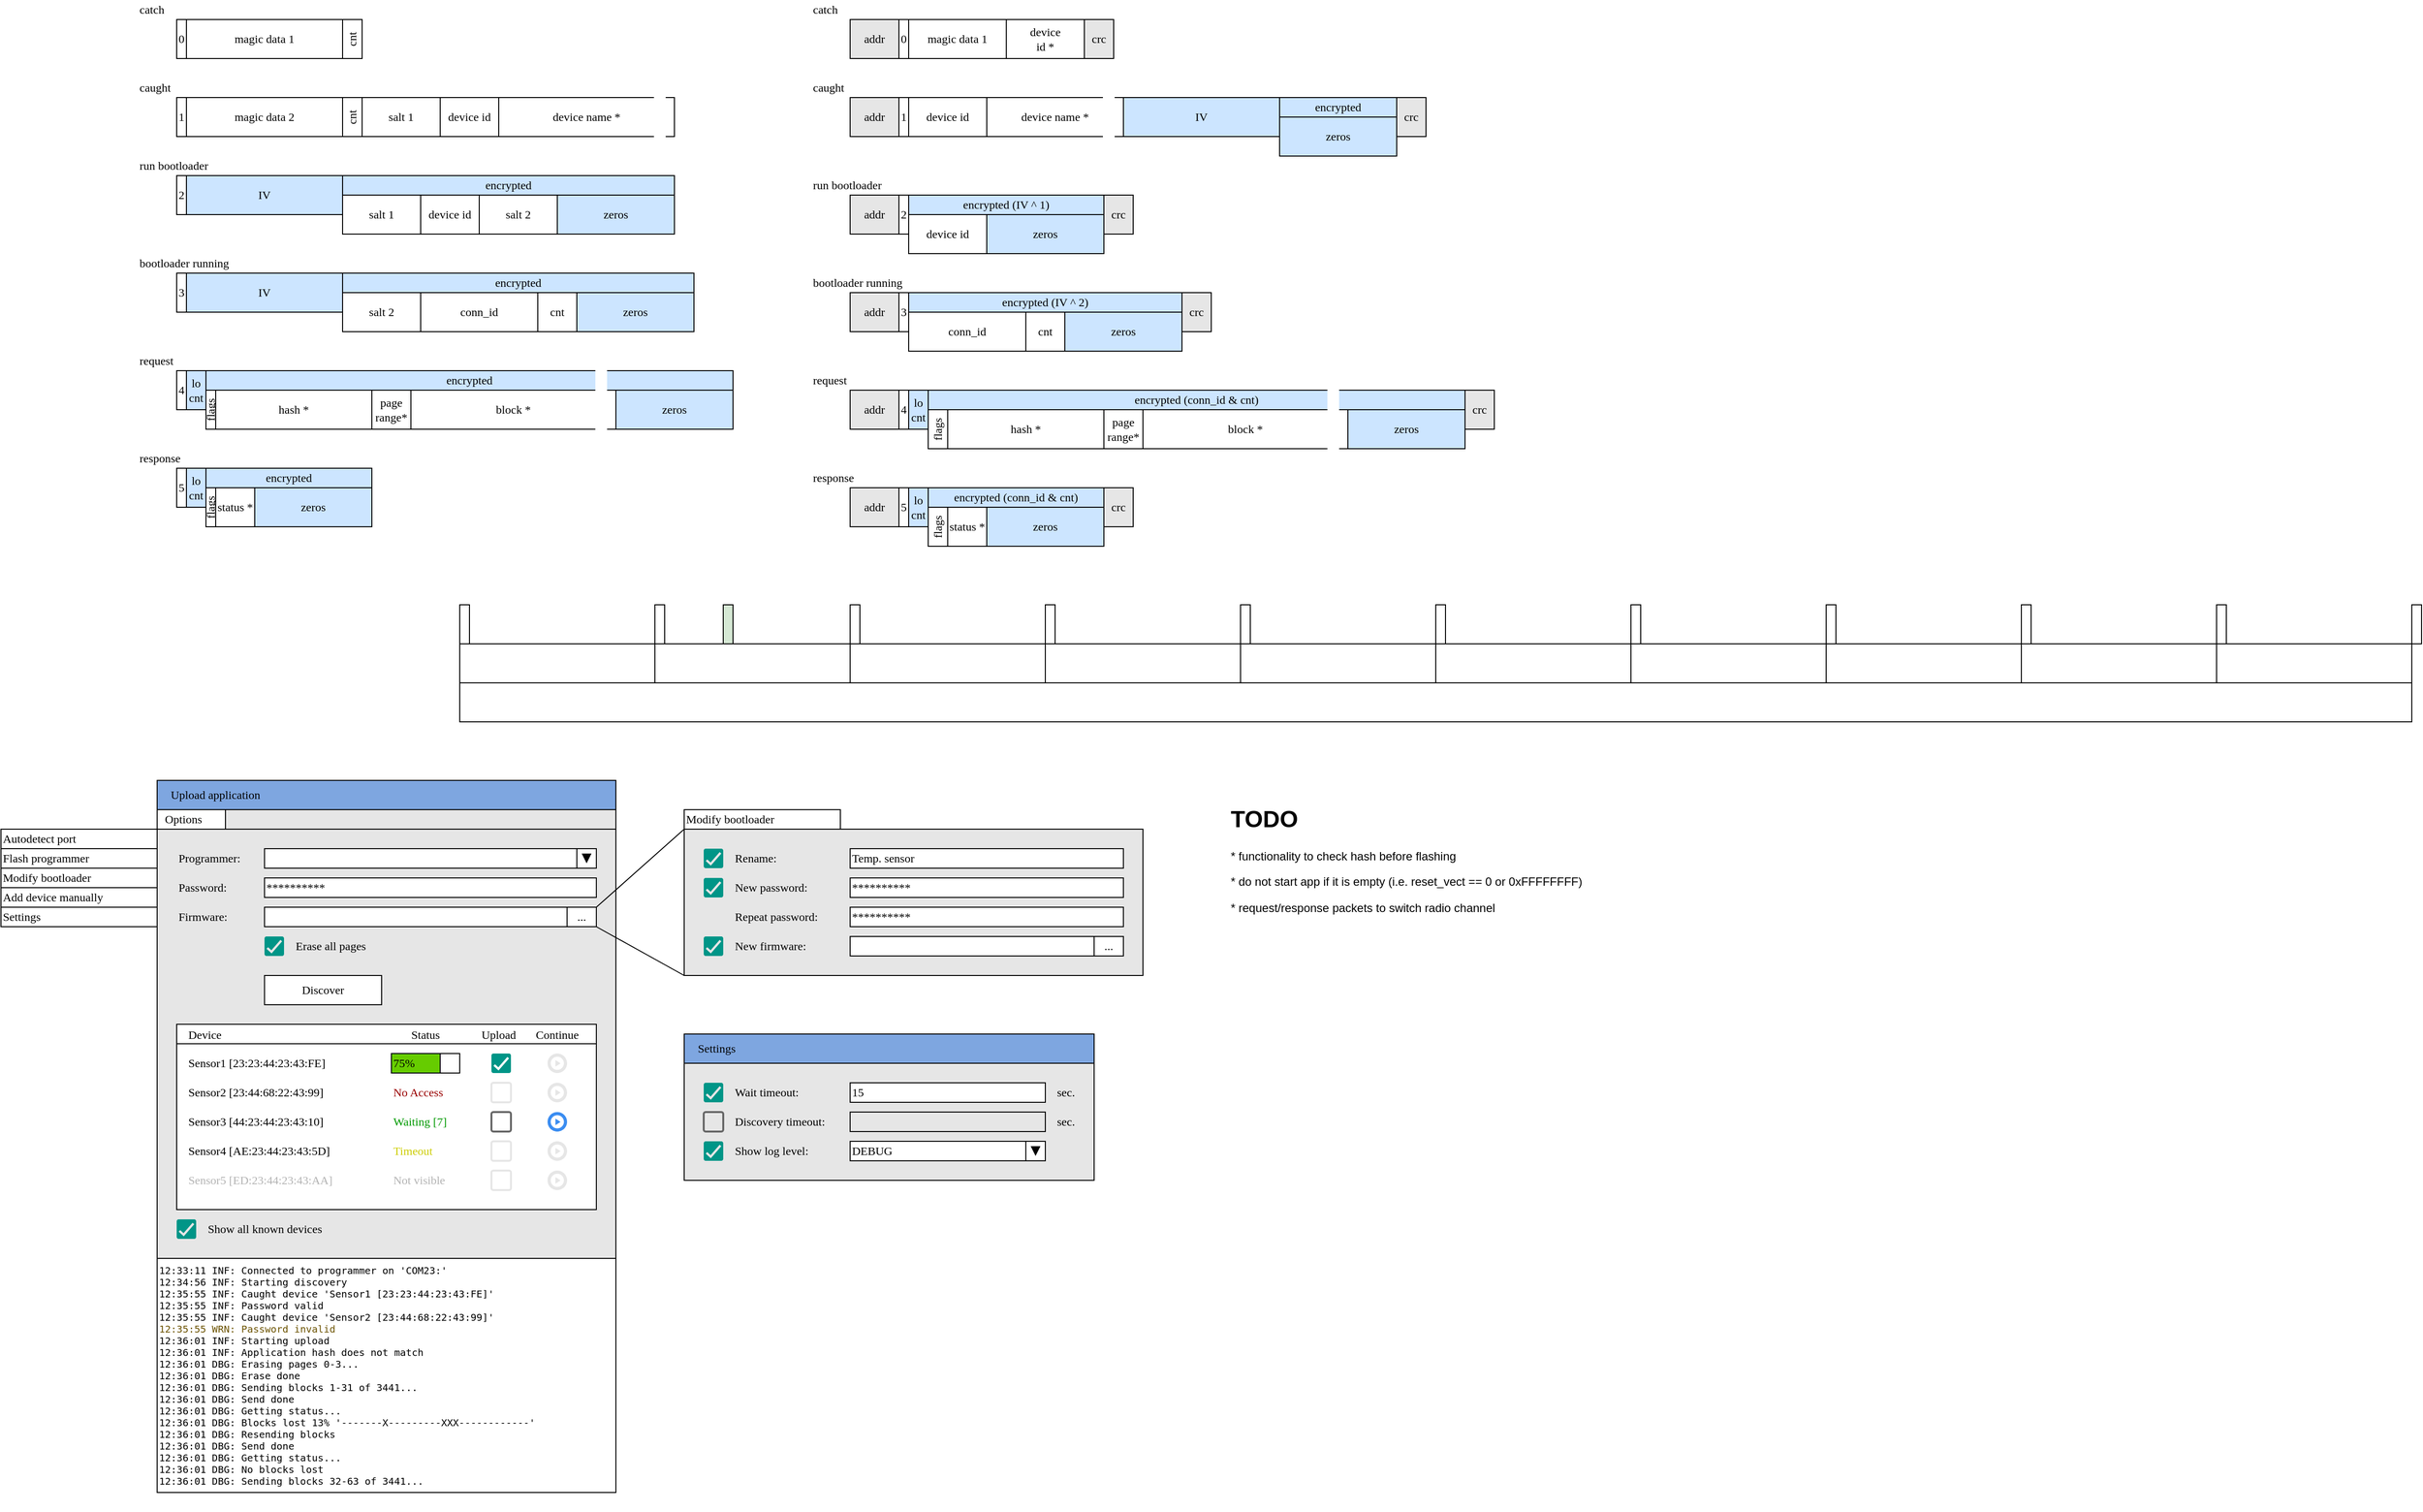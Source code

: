 <mxfile compressed="false" version="13.1.1" type="github">
  <diagram id="t1ZCpZpJYKazgtFZVCPd" name="Page-1">
    <mxGraphModel dx="1422" dy="863" grid="1" gridSize="10" guides="1" tooltips="1" connect="1" arrows="1" fold="1" page="1" pageScale="1" pageWidth="850" pageHeight="1100" math="0" shadow="0">
      <root>
        <mxCell id="0" />
        <mxCell id="1" parent="0" />
        <mxCell id="4k450kukm1qvfWlfrWDw-155" value="" style="rounded=0;whiteSpace=wrap;html=1;strokeColor=#000000;fillColor=#E6E6E6;fontFamily=sans-serif;fontColor=#B3B3B3;align=left;" parent="1" vertex="1">
          <mxGeometry x="180" y="990" width="470" height="440" as="geometry" />
        </mxCell>
        <mxCell id="44p-R-ChuCsgnd37TJSl-35" value="" style="rounded=0;whiteSpace=wrap;html=1;fillColor=#FFFFFF;fontFamily=sans-serif;align=left;" vertex="1" parent="1">
          <mxGeometry x="610" y="1010" width="20" height="20" as="geometry" />
        </mxCell>
        <mxCell id="4k450kukm1qvfWlfrWDw-159" value="" style="rounded=0;whiteSpace=wrap;html=1;strokeColor=#000000;fillColor=#E6E6E6;fontFamily=sans-serif;fontColor=#B3B3B3;align=left;" parent="1" vertex="1">
          <mxGeometry x="720" y="990" width="470" height="150" as="geometry" />
        </mxCell>
        <mxCell id="4k450kukm1qvfWlfrWDw-99" value="" style="rounded=0;whiteSpace=wrap;html=1;fillColor=#FFFFFF;fontFamily=sans-serif;align=center;" parent="1" vertex="1">
          <mxGeometry x="200" y="1190" width="430" height="20" as="geometry" />
        </mxCell>
        <mxCell id="gyzyCgxKThCSpNhqRVU4-1" value="0" style="rounded=0;whiteSpace=wrap;html=1;fontFamily=sans-serif;" parent="1" vertex="1">
          <mxGeometry x="200" y="160" width="10" height="40" as="geometry" />
        </mxCell>
        <mxCell id="gyzyCgxKThCSpNhqRVU4-2" value="magic data 1" style="rounded=0;whiteSpace=wrap;html=1;fontFamily=sans-serif;" parent="1" vertex="1">
          <mxGeometry x="210" y="160" width="160" height="40" as="geometry" />
        </mxCell>
        <mxCell id="gyzyCgxKThCSpNhqRVU4-3" value="1" style="rounded=0;whiteSpace=wrap;html=1;fontFamily=sans-serif;" parent="1" vertex="1">
          <mxGeometry x="200" y="240" width="10" height="40" as="geometry" />
        </mxCell>
        <mxCell id="gyzyCgxKThCSpNhqRVU4-4" value="device id" style="rounded=0;whiteSpace=wrap;html=1;fontFamily=sans-serif;" parent="1" vertex="1">
          <mxGeometry x="470" y="240" width="60" height="40" as="geometry" />
        </mxCell>
        <mxCell id="gyzyCgxKThCSpNhqRVU4-5" value="cnt" style="rounded=0;whiteSpace=wrap;html=1;horizontal=0;fontFamily=sans-serif;" parent="1" vertex="1">
          <mxGeometry x="370" y="240" width="20" height="40" as="geometry" />
        </mxCell>
        <mxCell id="gyzyCgxKThCSpNhqRVU4-6" value="magic data 2" style="rounded=0;whiteSpace=wrap;html=1;fontFamily=sans-serif;" parent="1" vertex="1">
          <mxGeometry x="210" y="240" width="160" height="40" as="geometry" />
        </mxCell>
        <mxCell id="gyzyCgxKThCSpNhqRVU4-7" value="2" style="rounded=0;whiteSpace=wrap;html=1;fontFamily=sans-serif;" parent="1" vertex="1">
          <mxGeometry x="200" y="320" width="10" height="40" as="geometry" />
        </mxCell>
        <mxCell id="gyzyCgxKThCSpNhqRVU4-8" value="salt 2" style="rounded=0;whiteSpace=wrap;html=1;fontFamily=sans-serif;" parent="1" vertex="1">
          <mxGeometry x="510" y="340" width="80" height="40" as="geometry" />
        </mxCell>
        <mxCell id="gyzyCgxKThCSpNhqRVU4-11" value="catch" style="text;html=1;strokeColor=none;fillColor=none;align=left;verticalAlign=middle;whiteSpace=wrap;rounded=0;fontFamily=sans-serif;" parent="1" vertex="1">
          <mxGeometry x="160" y="140" width="180" height="20" as="geometry" />
        </mxCell>
        <mxCell id="gyzyCgxKThCSpNhqRVU4-13" value="caught" style="text;html=1;strokeColor=none;fillColor=none;align=left;verticalAlign=middle;whiteSpace=wrap;rounded=0;fontFamily=sans-serif;" parent="1" vertex="1">
          <mxGeometry x="160" y="220" width="180" height="20" as="geometry" />
        </mxCell>
        <mxCell id="gyzyCgxKThCSpNhqRVU4-15" value="run bootloader" style="text;html=1;strokeColor=none;fillColor=none;align=left;verticalAlign=middle;whiteSpace=wrap;rounded=0;fontFamily=sans-serif;" parent="1" vertex="1">
          <mxGeometry x="160" y="300" width="180" height="20" as="geometry" />
        </mxCell>
        <mxCell id="gyzyCgxKThCSpNhqRVU4-25" value="IV" style="rounded=0;whiteSpace=wrap;html=1;fontFamily=sans-serif;fillColor=#CCE5FF;" parent="1" vertex="1">
          <mxGeometry x="210" y="320" width="160" height="40" as="geometry" />
        </mxCell>
        <mxCell id="gyzyCgxKThCSpNhqRVU4-26" value="salt 1" style="rounded=0;whiteSpace=wrap;html=1;fontFamily=sans-serif;" parent="1" vertex="1">
          <mxGeometry x="390" y="240" width="80" height="40" as="geometry" />
        </mxCell>
        <mxCell id="gyzyCgxKThCSpNhqRVU4-27" value="encrypted" style="rounded=0;whiteSpace=wrap;html=1;fillColor=#CCE5FF;fontFamily=sans-serif;" parent="1" vertex="1">
          <mxGeometry x="370" y="320" width="340" height="20" as="geometry" />
        </mxCell>
        <mxCell id="gyzyCgxKThCSpNhqRVU4-28" value="3" style="rounded=0;whiteSpace=wrap;html=1;fontFamily=sans-serif;" parent="1" vertex="1">
          <mxGeometry x="200" y="420" width="10" height="40" as="geometry" />
        </mxCell>
        <mxCell id="gyzyCgxKThCSpNhqRVU4-29" value="salt 2" style="rounded=0;whiteSpace=wrap;html=1;fontFamily=sans-serif;" parent="1" vertex="1">
          <mxGeometry x="370" y="440" width="80" height="40" as="geometry" />
        </mxCell>
        <mxCell id="gyzyCgxKThCSpNhqRVU4-30" value="conn_id" style="rounded=0;whiteSpace=wrap;html=1;fontFamily=sans-serif;" parent="1" vertex="1">
          <mxGeometry x="450" y="440" width="120" height="40" as="geometry" />
        </mxCell>
        <mxCell id="gyzyCgxKThCSpNhqRVU4-31" value="bootloader running" style="text;html=1;strokeColor=none;fillColor=none;align=left;verticalAlign=middle;whiteSpace=wrap;rounded=0;fontFamily=sans-serif;" parent="1" vertex="1">
          <mxGeometry x="160" y="400" width="180" height="20" as="geometry" />
        </mxCell>
        <mxCell id="gyzyCgxKThCSpNhqRVU4-32" value="IV" style="rounded=0;whiteSpace=wrap;html=1;fontFamily=sans-serif;fillColor=#CCE5FF;" parent="1" vertex="1">
          <mxGeometry x="210" y="420" width="160" height="40" as="geometry" />
        </mxCell>
        <mxCell id="gyzyCgxKThCSpNhqRVU4-33" value="encrypted" style="rounded=0;whiteSpace=wrap;html=1;fillColor=#CCE5FF;fontFamily=sans-serif;" parent="1" vertex="1">
          <mxGeometry x="370" y="420" width="360" height="20" as="geometry" />
        </mxCell>
        <mxCell id="gyzyCgxKThCSpNhqRVU4-34" value="cnt" style="rounded=0;whiteSpace=wrap;html=1;fontFamily=sans-serif;" parent="1" vertex="1">
          <mxGeometry x="570" y="440" width="40" height="40" as="geometry" />
        </mxCell>
        <mxCell id="gyzyCgxKThCSpNhqRVU4-35" value="4" style="rounded=0;whiteSpace=wrap;html=1;fontFamily=sans-serif;" parent="1" vertex="1">
          <mxGeometry x="200" y="520" width="10" height="40" as="geometry" />
        </mxCell>
        <mxCell id="gyzyCgxKThCSpNhqRVU4-36" value="flags" style="rounded=0;whiteSpace=wrap;html=1;horizontal=0;fontFamily=sans-serif;" parent="1" vertex="1">
          <mxGeometry x="230" y="540" width="10" height="40" as="geometry" />
        </mxCell>
        <mxCell id="gyzyCgxKThCSpNhqRVU4-37" value="hash *" style="rounded=0;whiteSpace=wrap;html=1;fontFamily=sans-serif;" parent="1" vertex="1">
          <mxGeometry x="240" y="540" width="160" height="40" as="geometry" />
        </mxCell>
        <mxCell id="gyzyCgxKThCSpNhqRVU4-38" value="request" style="text;html=1;strokeColor=none;fillColor=none;align=left;verticalAlign=middle;whiteSpace=wrap;rounded=0;fontFamily=sans-serif;" parent="1" vertex="1">
          <mxGeometry x="160" y="500" width="180" height="20" as="geometry" />
        </mxCell>
        <mxCell id="gyzyCgxKThCSpNhqRVU4-39" value="lo&lt;br&gt;cnt" style="rounded=0;whiteSpace=wrap;html=1;fontFamily=sans-serif;fillColor=#CCE5FF;" parent="1" vertex="1">
          <mxGeometry x="210" y="520" width="20" height="40" as="geometry" />
        </mxCell>
        <mxCell id="gyzyCgxKThCSpNhqRVU4-40" value="encrypted" style="rounded=0;whiteSpace=wrap;html=1;fillColor=#CCE5FF;fontFamily=sans-serif;" parent="1" vertex="1">
          <mxGeometry x="230" y="520" width="540" height="20" as="geometry" />
        </mxCell>
        <mxCell id="gyzyCgxKThCSpNhqRVU4-41" value="block *" style="rounded=0;whiteSpace=wrap;html=1;fontFamily=sans-serif;" parent="1" vertex="1">
          <mxGeometry x="440" y="540" width="210" height="40" as="geometry" />
        </mxCell>
        <mxCell id="gyzyCgxKThCSpNhqRVU4-43" value="page&lt;br&gt;range*" style="rounded=0;whiteSpace=wrap;html=1;fontFamily=sans-serif;" parent="1" vertex="1">
          <mxGeometry x="400" y="540" width="40" height="40" as="geometry" />
        </mxCell>
        <mxCell id="gyzyCgxKThCSpNhqRVU4-44" value="" style="rounded=0;whiteSpace=wrap;html=1;fillColor=#FFFFFF;align=left;strokeColor=#FFFFFF;strokeWidth=2;fontFamily=sans-serif;" parent="1" vertex="1">
          <mxGeometry x="630" y="520" width="10" height="60" as="geometry" />
        </mxCell>
        <mxCell id="gyzyCgxKThCSpNhqRVU4-45" value="5" style="rounded=0;whiteSpace=wrap;html=1;fontFamily=sans-serif;" parent="1" vertex="1">
          <mxGeometry x="200" y="620" width="10" height="40" as="geometry" />
        </mxCell>
        <mxCell id="gyzyCgxKThCSpNhqRVU4-46" value="flags" style="rounded=0;whiteSpace=wrap;html=1;horizontal=0;fontFamily=sans-serif;" parent="1" vertex="1">
          <mxGeometry x="230" y="640" width="10" height="40" as="geometry" />
        </mxCell>
        <mxCell id="gyzyCgxKThCSpNhqRVU4-47" value="status *" style="rounded=0;whiteSpace=wrap;html=1;fontFamily=sans-serif;" parent="1" vertex="1">
          <mxGeometry x="240" y="640" width="40" height="40" as="geometry" />
        </mxCell>
        <mxCell id="gyzyCgxKThCSpNhqRVU4-48" value="response" style="text;html=1;strokeColor=none;fillColor=none;align=left;verticalAlign=middle;whiteSpace=wrap;rounded=0;fontFamily=sans-serif;" parent="1" vertex="1">
          <mxGeometry x="160" y="600" width="180" height="20" as="geometry" />
        </mxCell>
        <mxCell id="gyzyCgxKThCSpNhqRVU4-49" value="lo&lt;br&gt;cnt" style="rounded=0;whiteSpace=wrap;html=1;fontFamily=sans-serif;fillColor=#CCE5FF;" parent="1" vertex="1">
          <mxGeometry x="210" y="620" width="20" height="40" as="geometry" />
        </mxCell>
        <mxCell id="gyzyCgxKThCSpNhqRVU4-50" value="encrypted" style="rounded=0;whiteSpace=wrap;html=1;fillColor=#CCE5FF;fontFamily=sans-serif;" parent="1" vertex="1">
          <mxGeometry x="230" y="620" width="170" height="20" as="geometry" />
        </mxCell>
        <mxCell id="gyzyCgxKThCSpNhqRVU4-54" value="zeros" style="rounded=0;whiteSpace=wrap;html=1;fontFamily=sans-serif;fillColor=#CCE5FF;" parent="1" vertex="1">
          <mxGeometry x="590" y="340" width="120" height="40" as="geometry" />
        </mxCell>
        <mxCell id="gyzyCgxKThCSpNhqRVU4-55" value="zeros" style="rounded=0;whiteSpace=wrap;html=1;fontFamily=sans-serif;fillColor=#CCE5FF;" parent="1" vertex="1">
          <mxGeometry x="610" y="440" width="120" height="40" as="geometry" />
        </mxCell>
        <mxCell id="gyzyCgxKThCSpNhqRVU4-56" value="zeros" style="rounded=0;whiteSpace=wrap;html=1;fontFamily=sans-serif;fillColor=#CCE5FF;" parent="1" vertex="1">
          <mxGeometry x="650" y="540" width="120" height="40" as="geometry" />
        </mxCell>
        <mxCell id="gyzyCgxKThCSpNhqRVU4-57" value="zeros" style="rounded=0;whiteSpace=wrap;html=1;fontFamily=sans-serif;fillColor=#CCE5FF;" parent="1" vertex="1">
          <mxGeometry x="280" y="640" width="120" height="40" as="geometry" />
        </mxCell>
        <mxCell id="gyzyCgxKThCSpNhqRVU4-58" value="cnt" style="rounded=0;whiteSpace=wrap;html=1;horizontal=0;fontFamily=sans-serif;" parent="1" vertex="1">
          <mxGeometry x="370" y="160" width="20" height="40" as="geometry" />
        </mxCell>
        <mxCell id="gyzyCgxKThCSpNhqRVU4-61" value="device name *" style="rounded=0;whiteSpace=wrap;html=1;fontFamily=sans-serif;" parent="1" vertex="1">
          <mxGeometry x="530" y="240" width="180" height="40" as="geometry" />
        </mxCell>
        <mxCell id="gyzyCgxKThCSpNhqRVU4-62" value="" style="rounded=0;whiteSpace=wrap;html=1;fillColor=#FFFFFF;align=left;strokeColor=#FFFFFF;strokeWidth=2;fontFamily=sans-serif;" parent="1" vertex="1">
          <mxGeometry x="690" y="230" width="10" height="60" as="geometry" />
        </mxCell>
        <mxCell id="gyzyCgxKThCSpNhqRVU4-63" value="device id" style="rounded=0;whiteSpace=wrap;html=1;fontFamily=sans-serif;" parent="1" vertex="1">
          <mxGeometry x="450" y="340" width="60" height="40" as="geometry" />
        </mxCell>
        <mxCell id="gyzyCgxKThCSpNhqRVU4-64" value="salt 1" style="rounded=0;whiteSpace=wrap;html=1;fontFamily=sans-serif;" parent="1" vertex="1">
          <mxGeometry x="370" y="340" width="80" height="40" as="geometry" />
        </mxCell>
        <mxCell id="waBOEk4IKbCV2aVjHFDW-4" value="0" style="rounded=0;whiteSpace=wrap;html=1;fontFamily=sans-serif;" parent="1" vertex="1">
          <mxGeometry x="940" y="160" width="10" height="40" as="geometry" />
        </mxCell>
        <mxCell id="waBOEk4IKbCV2aVjHFDW-5" value="magic data 1" style="rounded=0;whiteSpace=wrap;html=1;fontFamily=sans-serif;" parent="1" vertex="1">
          <mxGeometry x="950" y="160" width="100" height="40" as="geometry" />
        </mxCell>
        <mxCell id="waBOEk4IKbCV2aVjHFDW-6" value="1" style="rounded=0;whiteSpace=wrap;html=1;fontFamily=sans-serif;" parent="1" vertex="1">
          <mxGeometry x="940" y="240" width="10" height="40" as="geometry" />
        </mxCell>
        <mxCell id="waBOEk4IKbCV2aVjHFDW-7" value="device id" style="rounded=0;whiteSpace=wrap;html=1;fontFamily=sans-serif;" parent="1" vertex="1">
          <mxGeometry x="950" y="240" width="80" height="40" as="geometry" />
        </mxCell>
        <mxCell id="waBOEk4IKbCV2aVjHFDW-10" value="2" style="rounded=0;whiteSpace=wrap;html=1;fontFamily=sans-serif;" parent="1" vertex="1">
          <mxGeometry x="940" y="340" width="10" height="40" as="geometry" />
        </mxCell>
        <mxCell id="waBOEk4IKbCV2aVjHFDW-12" value="catch" style="text;html=1;strokeColor=none;fillColor=none;align=left;verticalAlign=middle;whiteSpace=wrap;rounded=0;fontFamily=sans-serif;" parent="1" vertex="1">
          <mxGeometry x="850" y="140" width="180" height="20" as="geometry" />
        </mxCell>
        <mxCell id="waBOEk4IKbCV2aVjHFDW-13" value="caught" style="text;html=1;strokeColor=none;fillColor=none;align=left;verticalAlign=middle;whiteSpace=wrap;rounded=0;fontFamily=sans-serif;" parent="1" vertex="1">
          <mxGeometry x="850" y="220" width="180" height="20" as="geometry" />
        </mxCell>
        <mxCell id="waBOEk4IKbCV2aVjHFDW-14" value="run bootloader" style="text;html=1;strokeColor=none;fillColor=none;align=left;verticalAlign=middle;whiteSpace=wrap;rounded=0;fontFamily=sans-serif;" parent="1" vertex="1">
          <mxGeometry x="850" y="320" width="180" height="20" as="geometry" />
        </mxCell>
        <mxCell id="waBOEk4IKbCV2aVjHFDW-17" value="encrypted (IV ^ 1)" style="rounded=0;whiteSpace=wrap;html=1;fillColor=#CCE5FF;fontFamily=sans-serif;" parent="1" vertex="1">
          <mxGeometry x="950" y="340" width="200" height="20" as="geometry" />
        </mxCell>
        <mxCell id="waBOEk4IKbCV2aVjHFDW-18" value="3" style="rounded=0;whiteSpace=wrap;html=1;fontFamily=sans-serif;" parent="1" vertex="1">
          <mxGeometry x="940" y="440" width="10" height="40" as="geometry" />
        </mxCell>
        <mxCell id="waBOEk4IKbCV2aVjHFDW-20" value="conn_id" style="rounded=0;whiteSpace=wrap;html=1;fontFamily=sans-serif;" parent="1" vertex="1">
          <mxGeometry x="950" y="460" width="120" height="40" as="geometry" />
        </mxCell>
        <mxCell id="waBOEk4IKbCV2aVjHFDW-21" value="bootloader running" style="text;html=1;strokeColor=none;fillColor=none;align=left;verticalAlign=middle;whiteSpace=wrap;rounded=0;fontFamily=sans-serif;" parent="1" vertex="1">
          <mxGeometry x="850" y="420" width="180" height="20" as="geometry" />
        </mxCell>
        <mxCell id="waBOEk4IKbCV2aVjHFDW-23" value="encrypted (IV ^ 2)" style="rounded=0;whiteSpace=wrap;html=1;fillColor=#CCE5FF;fontFamily=sans-serif;" parent="1" vertex="1">
          <mxGeometry x="950" y="440" width="280" height="20" as="geometry" />
        </mxCell>
        <mxCell id="waBOEk4IKbCV2aVjHFDW-24" value="cnt" style="rounded=0;whiteSpace=wrap;html=1;fontFamily=sans-serif;" parent="1" vertex="1">
          <mxGeometry x="1070" y="460" width="40" height="40" as="geometry" />
        </mxCell>
        <mxCell id="waBOEk4IKbCV2aVjHFDW-25" value="4" style="rounded=0;whiteSpace=wrap;html=1;fontFamily=sans-serif;" parent="1" vertex="1">
          <mxGeometry x="940" y="540" width="10" height="40" as="geometry" />
        </mxCell>
        <mxCell id="waBOEk4IKbCV2aVjHFDW-26" value="flags" style="rounded=0;whiteSpace=wrap;html=1;horizontal=0;fontFamily=sans-serif;" parent="1" vertex="1">
          <mxGeometry x="970" y="560" width="20" height="40" as="geometry" />
        </mxCell>
        <mxCell id="waBOEk4IKbCV2aVjHFDW-27" value="hash *" style="rounded=0;whiteSpace=wrap;html=1;fontFamily=sans-serif;" parent="1" vertex="1">
          <mxGeometry x="990" y="560" width="160" height="40" as="geometry" />
        </mxCell>
        <mxCell id="waBOEk4IKbCV2aVjHFDW-28" value="request" style="text;html=1;strokeColor=none;fillColor=none;align=left;verticalAlign=middle;whiteSpace=wrap;rounded=0;fontFamily=sans-serif;" parent="1" vertex="1">
          <mxGeometry x="850" y="520" width="180" height="20" as="geometry" />
        </mxCell>
        <mxCell id="waBOEk4IKbCV2aVjHFDW-29" value="lo&lt;br&gt;cnt" style="rounded=0;whiteSpace=wrap;html=1;fontFamily=sans-serif;fillColor=#CCE5FF;" parent="1" vertex="1">
          <mxGeometry x="950" y="540" width="20" height="40" as="geometry" />
        </mxCell>
        <mxCell id="waBOEk4IKbCV2aVjHFDW-30" value="encrypted (conn_id &amp;amp; cnt)" style="rounded=0;whiteSpace=wrap;html=1;fillColor=#CCE5FF;fontFamily=sans-serif;" parent="1" vertex="1">
          <mxGeometry x="970" y="540" width="550" height="20" as="geometry" />
        </mxCell>
        <mxCell id="waBOEk4IKbCV2aVjHFDW-31" value="block *" style="rounded=0;whiteSpace=wrap;html=1;fontFamily=sans-serif;" parent="1" vertex="1">
          <mxGeometry x="1190" y="560" width="210" height="40" as="geometry" />
        </mxCell>
        <mxCell id="waBOEk4IKbCV2aVjHFDW-32" value="page&lt;br&gt;range*" style="rounded=0;whiteSpace=wrap;html=1;fontFamily=sans-serif;" parent="1" vertex="1">
          <mxGeometry x="1150" y="560" width="40" height="40" as="geometry" />
        </mxCell>
        <mxCell id="waBOEk4IKbCV2aVjHFDW-33" value="" style="rounded=0;whiteSpace=wrap;html=1;fillColor=#FFFFFF;align=left;strokeColor=#FFFFFF;strokeWidth=2;fontFamily=sans-serif;" parent="1" vertex="1">
          <mxGeometry x="1380" y="540" width="10" height="60" as="geometry" />
        </mxCell>
        <mxCell id="waBOEk4IKbCV2aVjHFDW-34" value="5" style="rounded=0;whiteSpace=wrap;html=1;fontFamily=sans-serif;" parent="1" vertex="1">
          <mxGeometry x="940" y="640" width="10" height="40" as="geometry" />
        </mxCell>
        <mxCell id="waBOEk4IKbCV2aVjHFDW-35" value="flags" style="rounded=0;whiteSpace=wrap;html=1;horizontal=0;fontFamily=sans-serif;" parent="1" vertex="1">
          <mxGeometry x="970" y="660" width="20" height="40" as="geometry" />
        </mxCell>
        <mxCell id="waBOEk4IKbCV2aVjHFDW-36" value="status *" style="rounded=0;whiteSpace=wrap;html=1;fontFamily=sans-serif;" parent="1" vertex="1">
          <mxGeometry x="990" y="660" width="40" height="40" as="geometry" />
        </mxCell>
        <mxCell id="waBOEk4IKbCV2aVjHFDW-37" value="response" style="text;html=1;strokeColor=none;fillColor=none;align=left;verticalAlign=middle;whiteSpace=wrap;rounded=0;fontFamily=sans-serif;" parent="1" vertex="1">
          <mxGeometry x="850" y="620" width="180" height="20" as="geometry" />
        </mxCell>
        <mxCell id="waBOEk4IKbCV2aVjHFDW-38" value="lo&lt;br&gt;cnt" style="rounded=0;whiteSpace=wrap;html=1;fontFamily=sans-serif;fillColor=#CCE5FF;" parent="1" vertex="1">
          <mxGeometry x="950" y="640" width="20" height="40" as="geometry" />
        </mxCell>
        <mxCell id="waBOEk4IKbCV2aVjHFDW-39" value="encrypted (conn_id &amp;amp; cnt)" style="rounded=0;whiteSpace=wrap;html=1;fillColor=#CCE5FF;fontFamily=sans-serif;" parent="1" vertex="1">
          <mxGeometry x="970" y="640" width="180" height="20" as="geometry" />
        </mxCell>
        <mxCell id="waBOEk4IKbCV2aVjHFDW-40" value="zeros" style="rounded=0;whiteSpace=wrap;html=1;fontFamily=sans-serif;fillColor=#CCE5FF;" parent="1" vertex="1">
          <mxGeometry x="1030" y="360" width="120" height="40" as="geometry" />
        </mxCell>
        <mxCell id="waBOEk4IKbCV2aVjHFDW-41" value="zeros" style="rounded=0;whiteSpace=wrap;html=1;fontFamily=sans-serif;fillColor=#CCE5FF;" parent="1" vertex="1">
          <mxGeometry x="1110" y="460" width="120" height="40" as="geometry" />
        </mxCell>
        <mxCell id="waBOEk4IKbCV2aVjHFDW-42" value="zeros" style="rounded=0;whiteSpace=wrap;html=1;fontFamily=sans-serif;fillColor=#CCE5FF;" parent="1" vertex="1">
          <mxGeometry x="1400" y="560" width="120" height="40" as="geometry" />
        </mxCell>
        <mxCell id="waBOEk4IKbCV2aVjHFDW-43" value="zeros" style="rounded=0;whiteSpace=wrap;html=1;fontFamily=sans-serif;fillColor=#CCE5FF;" parent="1" vertex="1">
          <mxGeometry x="1030" y="660" width="120" height="40" as="geometry" />
        </mxCell>
        <mxCell id="waBOEk4IKbCV2aVjHFDW-45" value="device name *" style="rounded=0;whiteSpace=wrap;html=1;fontFamily=sans-serif;" parent="1" vertex="1">
          <mxGeometry x="1030" y="240" width="140" height="40" as="geometry" />
        </mxCell>
        <mxCell id="waBOEk4IKbCV2aVjHFDW-47" value="device id" style="rounded=0;whiteSpace=wrap;html=1;fontFamily=sans-serif;" parent="1" vertex="1">
          <mxGeometry x="950" y="360" width="80" height="40" as="geometry" />
        </mxCell>
        <mxCell id="waBOEk4IKbCV2aVjHFDW-49" value="IV" style="rounded=0;whiteSpace=wrap;html=1;fontFamily=sans-serif;fillColor=#CCE5FF;" parent="1" vertex="1">
          <mxGeometry x="1170" y="240" width="160" height="40" as="geometry" />
        </mxCell>
        <mxCell id="waBOEk4IKbCV2aVjHFDW-50" value="encrypted" style="rounded=0;whiteSpace=wrap;html=1;fillColor=#CCE5FF;fontFamily=sans-serif;" parent="1" vertex="1">
          <mxGeometry x="1330" y="240" width="120" height="20" as="geometry" />
        </mxCell>
        <mxCell id="waBOEk4IKbCV2aVjHFDW-51" value="zeros" style="rounded=0;whiteSpace=wrap;html=1;fontFamily=sans-serif;fillColor=#CCE5FF;" parent="1" vertex="1">
          <mxGeometry x="1330" y="260" width="120" height="40" as="geometry" />
        </mxCell>
        <mxCell id="waBOEk4IKbCV2aVjHFDW-46" value="" style="rounded=0;whiteSpace=wrap;html=1;fillColor=#FFFFFF;align=left;strokeColor=#FFFFFF;strokeWidth=2;fontFamily=sans-serif;" parent="1" vertex="1">
          <mxGeometry x="1150" y="210" width="10" height="80" as="geometry" />
        </mxCell>
        <mxCell id="waBOEk4IKbCV2aVjHFDW-52" value="&lt;div&gt;device&lt;/div&gt;&lt;div&gt;id *&lt;br&gt;&lt;/div&gt;" style="rounded=0;whiteSpace=wrap;html=1;fontFamily=sans-serif;" parent="1" vertex="1">
          <mxGeometry x="1050" y="160" width="80" height="40" as="geometry" />
        </mxCell>
        <mxCell id="4k450kukm1qvfWlfrWDw-1" value="" style="rounded=0;whiteSpace=wrap;html=1;" parent="1" vertex="1">
          <mxGeometry x="490" y="760" width="10" height="40" as="geometry" />
        </mxCell>
        <mxCell id="4k450kukm1qvfWlfrWDw-2" value="" style="rounded=0;whiteSpace=wrap;html=1;" parent="1" vertex="1">
          <mxGeometry x="690" y="760" width="10" height="40" as="geometry" />
        </mxCell>
        <mxCell id="4k450kukm1qvfWlfrWDw-3" value="" style="rounded=0;whiteSpace=wrap;html=1;" parent="1" vertex="1">
          <mxGeometry x="490" y="800" width="200" height="40" as="geometry" />
        </mxCell>
        <mxCell id="4k450kukm1qvfWlfrWDw-4" value="" style="rounded=0;whiteSpace=wrap;html=1;" parent="1" vertex="1">
          <mxGeometry x="490" y="840" width="2000" height="40" as="geometry" />
        </mxCell>
        <mxCell id="4k450kukm1qvfWlfrWDw-5" value="" style="rounded=0;whiteSpace=wrap;html=1;" parent="1" vertex="1">
          <mxGeometry x="890" y="760" width="10" height="40" as="geometry" />
        </mxCell>
        <mxCell id="4k450kukm1qvfWlfrWDw-6" value="" style="rounded=0;whiteSpace=wrap;html=1;" parent="1" vertex="1">
          <mxGeometry x="690" y="800" width="200" height="40" as="geometry" />
        </mxCell>
        <mxCell id="4k450kukm1qvfWlfrWDw-7" value="" style="rounded=0;whiteSpace=wrap;html=1;" parent="1" vertex="1">
          <mxGeometry x="1090" y="760" width="10" height="40" as="geometry" />
        </mxCell>
        <mxCell id="4k450kukm1qvfWlfrWDw-8" value="" style="rounded=0;whiteSpace=wrap;html=1;" parent="1" vertex="1">
          <mxGeometry x="890" y="800" width="200" height="40" as="geometry" />
        </mxCell>
        <mxCell id="4k450kukm1qvfWlfrWDw-9" value="" style="rounded=0;whiteSpace=wrap;html=1;" parent="1" vertex="1">
          <mxGeometry x="1290" y="760" width="10" height="40" as="geometry" />
        </mxCell>
        <mxCell id="4k450kukm1qvfWlfrWDw-10" value="" style="rounded=0;whiteSpace=wrap;html=1;" parent="1" vertex="1">
          <mxGeometry x="1090" y="800" width="200" height="40" as="geometry" />
        </mxCell>
        <mxCell id="4k450kukm1qvfWlfrWDw-11" value="" style="rounded=0;whiteSpace=wrap;html=1;" parent="1" vertex="1">
          <mxGeometry x="1490" y="760" width="10" height="40" as="geometry" />
        </mxCell>
        <mxCell id="4k450kukm1qvfWlfrWDw-12" value="" style="rounded=0;whiteSpace=wrap;html=1;" parent="1" vertex="1">
          <mxGeometry x="1290" y="800" width="200" height="40" as="geometry" />
        </mxCell>
        <mxCell id="4k450kukm1qvfWlfrWDw-13" value="" style="rounded=0;whiteSpace=wrap;html=1;" parent="1" vertex="1">
          <mxGeometry x="1690" y="760" width="10" height="40" as="geometry" />
        </mxCell>
        <mxCell id="4k450kukm1qvfWlfrWDw-14" value="" style="rounded=0;whiteSpace=wrap;html=1;" parent="1" vertex="1">
          <mxGeometry x="1490" y="800" width="200" height="40" as="geometry" />
        </mxCell>
        <mxCell id="4k450kukm1qvfWlfrWDw-15" value="" style="rounded=0;whiteSpace=wrap;html=1;" parent="1" vertex="1">
          <mxGeometry x="1890" y="760" width="10" height="40" as="geometry" />
        </mxCell>
        <mxCell id="4k450kukm1qvfWlfrWDw-16" value="" style="rounded=0;whiteSpace=wrap;html=1;" parent="1" vertex="1">
          <mxGeometry x="1690" y="800" width="200" height="40" as="geometry" />
        </mxCell>
        <mxCell id="4k450kukm1qvfWlfrWDw-17" value="" style="rounded=0;whiteSpace=wrap;html=1;" parent="1" vertex="1">
          <mxGeometry x="2090" y="760" width="10" height="40" as="geometry" />
        </mxCell>
        <mxCell id="4k450kukm1qvfWlfrWDw-18" value="" style="rounded=0;whiteSpace=wrap;html=1;" parent="1" vertex="1">
          <mxGeometry x="1890" y="800" width="200" height="40" as="geometry" />
        </mxCell>
        <mxCell id="4k450kukm1qvfWlfrWDw-19" value="" style="rounded=0;whiteSpace=wrap;html=1;" parent="1" vertex="1">
          <mxGeometry x="2290" y="760" width="10" height="40" as="geometry" />
        </mxCell>
        <mxCell id="4k450kukm1qvfWlfrWDw-20" value="" style="rounded=0;whiteSpace=wrap;html=1;" parent="1" vertex="1">
          <mxGeometry x="2090" y="800" width="200" height="40" as="geometry" />
        </mxCell>
        <mxCell id="4k450kukm1qvfWlfrWDw-21" value="" style="rounded=0;whiteSpace=wrap;html=1;" parent="1" vertex="1">
          <mxGeometry x="2490" y="760" width="10" height="40" as="geometry" />
        </mxCell>
        <mxCell id="4k450kukm1qvfWlfrWDw-22" value="" style="rounded=0;whiteSpace=wrap;html=1;" parent="1" vertex="1">
          <mxGeometry x="2290" y="800" width="200" height="40" as="geometry" />
        </mxCell>
        <mxCell id="4k450kukm1qvfWlfrWDw-23" value="" style="rounded=0;whiteSpace=wrap;html=1;fillColor=#D5E8D4;" parent="1" vertex="1">
          <mxGeometry x="760" y="760" width="10" height="40" as="geometry" />
        </mxCell>
        <mxCell id="4k450kukm1qvfWlfrWDw-32" value="addr" style="rounded=0;whiteSpace=wrap;html=1;fontFamily=sans-serif;fillColor=#E6E6E6;" parent="1" vertex="1">
          <mxGeometry x="890" y="160" width="50" height="40" as="geometry" />
        </mxCell>
        <mxCell id="4k450kukm1qvfWlfrWDw-33" value="crc" style="rounded=0;whiteSpace=wrap;html=1;fontFamily=sans-serif;fillColor=#E6E6E6;" parent="1" vertex="1">
          <mxGeometry x="1130" y="160" width="30" height="40" as="geometry" />
        </mxCell>
        <mxCell id="4k450kukm1qvfWlfrWDw-34" value="addr" style="rounded=0;whiteSpace=wrap;html=1;fontFamily=sans-serif;fillColor=#E6E6E6;" parent="1" vertex="1">
          <mxGeometry x="890" y="240" width="50" height="40" as="geometry" />
        </mxCell>
        <mxCell id="4k450kukm1qvfWlfrWDw-39" value="crc" style="rounded=0;whiteSpace=wrap;html=1;fontFamily=sans-serif;fillColor=#E6E6E6;" parent="1" vertex="1">
          <mxGeometry x="1450" y="240" width="30" height="40" as="geometry" />
        </mxCell>
        <mxCell id="4k450kukm1qvfWlfrWDw-40" value="addr" style="rounded=0;whiteSpace=wrap;html=1;fontFamily=sans-serif;fillColor=#E6E6E6;" parent="1" vertex="1">
          <mxGeometry x="890" y="340" width="50" height="40" as="geometry" />
        </mxCell>
        <mxCell id="4k450kukm1qvfWlfrWDw-41" value="addr" style="rounded=0;whiteSpace=wrap;html=1;fontFamily=sans-serif;fillColor=#E6E6E6;" parent="1" vertex="1">
          <mxGeometry x="890" y="440" width="50" height="40" as="geometry" />
        </mxCell>
        <mxCell id="4k450kukm1qvfWlfrWDw-42" value="addr" style="rounded=0;whiteSpace=wrap;html=1;fontFamily=sans-serif;fillColor=#E6E6E6;" parent="1" vertex="1">
          <mxGeometry x="890" y="540" width="50" height="40" as="geometry" />
        </mxCell>
        <mxCell id="4k450kukm1qvfWlfrWDw-43" value="addr" style="rounded=0;whiteSpace=wrap;html=1;fontFamily=sans-serif;fillColor=#E6E6E6;" parent="1" vertex="1">
          <mxGeometry x="890" y="640" width="50" height="40" as="geometry" />
        </mxCell>
        <mxCell id="4k450kukm1qvfWlfrWDw-45" value="crc" style="rounded=0;whiteSpace=wrap;html=1;fontFamily=sans-serif;fillColor=#E6E6E6;" parent="1" vertex="1">
          <mxGeometry x="1150" y="340" width="30" height="40" as="geometry" />
        </mxCell>
        <mxCell id="4k450kukm1qvfWlfrWDw-46" value="crc" style="rounded=0;whiteSpace=wrap;html=1;fontFamily=sans-serif;fillColor=#E6E6E6;" parent="1" vertex="1">
          <mxGeometry x="1230" y="440" width="30" height="40" as="geometry" />
        </mxCell>
        <mxCell id="4k450kukm1qvfWlfrWDw-47" value="crc" style="rounded=0;whiteSpace=wrap;html=1;fontFamily=sans-serif;fillColor=#E6E6E6;" parent="1" vertex="1">
          <mxGeometry x="1520" y="540" width="30" height="40" as="geometry" />
        </mxCell>
        <mxCell id="4k450kukm1qvfWlfrWDw-48" value="crc" style="rounded=0;whiteSpace=wrap;html=1;fontFamily=sans-serif;fillColor=#E6E6E6;" parent="1" vertex="1">
          <mxGeometry x="1150" y="640" width="30" height="40" as="geometry" />
        </mxCell>
        <mxCell id="4k450kukm1qvfWlfrWDw-50" value="Password:" style="text;html=1;strokeColor=none;fillColor=none;align=left;verticalAlign=middle;whiteSpace=wrap;rounded=0;fontFamily=sans-serif;" parent="1" vertex="1">
          <mxGeometry x="200" y="1040" width="90" height="20" as="geometry" />
        </mxCell>
        <mxCell id="4k450kukm1qvfWlfrWDw-51" value="**********" style="rounded=0;whiteSpace=wrap;html=1;fillColor=#FFFFFF;fontFamily=sans-serif;align=left;" parent="1" vertex="1">
          <mxGeometry x="290" y="1040" width="340" height="20" as="geometry" />
        </mxCell>
        <mxCell id="4k450kukm1qvfWlfrWDw-52" value="Firmware:" style="text;html=1;strokeColor=none;fillColor=none;align=left;verticalAlign=middle;whiteSpace=wrap;rounded=0;fontFamily=sans-serif;" parent="1" vertex="1">
          <mxGeometry x="200" y="1070" width="90" height="20" as="geometry" />
        </mxCell>
        <mxCell id="4k450kukm1qvfWlfrWDw-53" value="" style="rounded=0;whiteSpace=wrap;html=1;fillColor=#FFFFFF;fontFamily=sans-serif;align=left;" parent="1" vertex="1">
          <mxGeometry x="290" y="1070" width="310" height="20" as="geometry" />
        </mxCell>
        <mxCell id="4k450kukm1qvfWlfrWDw-54" value="..." style="rounded=0;whiteSpace=wrap;html=1;fillColor=#FFFFFF;fontFamily=sans-serif;align=center;" parent="1" vertex="1">
          <mxGeometry x="600" y="1070" width="30" height="20" as="geometry" />
        </mxCell>
        <mxCell id="4k450kukm1qvfWlfrWDw-55" value="Discover" style="rounded=0;whiteSpace=wrap;html=1;fillColor=#FFFFFF;fontFamily=sans-serif;align=center;" parent="1" vertex="1">
          <mxGeometry x="290" y="1140" width="120" height="30" as="geometry" />
        </mxCell>
        <mxCell id="4k450kukm1qvfWlfrWDw-56" value="" style="rounded=0;whiteSpace=wrap;html=1;fillColor=#FFFFFF;fontFamily=sans-serif;align=center;" parent="1" vertex="1">
          <mxGeometry x="200" y="1210" width="430" height="170" as="geometry" />
        </mxCell>
        <mxCell id="4k450kukm1qvfWlfrWDw-57" value="Sensor1 [23:23:44:23:43:FE]" style="text;html=1;strokeColor=none;fillColor=none;align=left;verticalAlign=middle;whiteSpace=wrap;rounded=0;fontFamily=sans-serif;" parent="1" vertex="1">
          <mxGeometry x="210" y="1220" width="200" height="20" as="geometry" />
        </mxCell>
        <mxCell id="4k450kukm1qvfWlfrWDw-58" value="Sensor2 [23:44:68:22:43:99]" style="text;html=1;strokeColor=none;fillColor=none;align=left;verticalAlign=middle;whiteSpace=wrap;rounded=0;fontFamily=sans-serif;" parent="1" vertex="1">
          <mxGeometry x="210" y="1250" width="200" height="20" as="geometry" />
        </mxCell>
        <mxCell id="4k450kukm1qvfWlfrWDw-60" value="No Access" style="text;html=1;strokeColor=none;fillColor=none;align=left;verticalAlign=middle;whiteSpace=wrap;rounded=0;fontFamily=sans-serif;fontColor=#990000;" parent="1" vertex="1">
          <mxGeometry x="420" y="1250" width="80" height="20" as="geometry" />
        </mxCell>
        <mxCell id="4k450kukm1qvfWlfrWDw-64" value="Sensor3 [44:23:44:23:43:10]" style="text;html=1;strokeColor=none;fillColor=none;align=left;verticalAlign=middle;whiteSpace=wrap;rounded=0;fontFamily=sans-serif;" parent="1" vertex="1">
          <mxGeometry x="210" y="1280" width="200" height="20" as="geometry" />
        </mxCell>
        <mxCell id="4k450kukm1qvfWlfrWDw-65" value="Waiting [7]" style="text;html=1;strokeColor=none;fillColor=none;align=left;verticalAlign=middle;whiteSpace=wrap;rounded=0;fontFamily=sans-serif;fontColor=#009900;" parent="1" vertex="1">
          <mxGeometry x="420" y="1280" width="80" height="20" as="geometry" />
        </mxCell>
        <mxCell id="4k450kukm1qvfWlfrWDw-69" value="Sensor4 [AE:23:44:23:43:5D]" style="text;html=1;strokeColor=none;fillColor=none;align=left;verticalAlign=middle;whiteSpace=wrap;rounded=0;fontFamily=sans-serif;" parent="1" vertex="1">
          <mxGeometry x="210" y="1310" width="200" height="20" as="geometry" />
        </mxCell>
        <mxCell id="4k450kukm1qvfWlfrWDw-70" value="Timeout" style="text;html=1;strokeColor=none;fillColor=none;align=left;verticalAlign=middle;whiteSpace=wrap;rounded=0;fontFamily=sans-serif;fontColor=#CCCC00;" parent="1" vertex="1">
          <mxGeometry x="420" y="1310" width="60" height="20" as="geometry" />
        </mxCell>
        <mxCell id="4k450kukm1qvfWlfrWDw-75" value="" style="dashed=0;labelPosition=right;align=left;shape=mxgraph.gmdl.checkbox;strokeColor=none;fillColor=#009587;strokeWidth=2;aspect=fixed;fontFamily=sans-serif;fontColor=#CCCC00;" parent="1" vertex="1">
          <mxGeometry x="522.5" y="1220" width="20" height="20" as="geometry" />
        </mxCell>
        <mxCell id="4k450kukm1qvfWlfrWDw-76" value="&lt;div&gt;Upload &lt;/div&gt;" style="text;html=1;strokeColor=none;fillColor=none;align=center;verticalAlign=bottom;whiteSpace=wrap;rounded=0;fontFamily=sans-serif;" parent="1" vertex="1">
          <mxGeometry x="500" y="1190" width="60" height="20" as="geometry" />
        </mxCell>
        <mxCell id="4k450kukm1qvfWlfrWDw-84" value="" style="dashed=0;labelPosition=right;align=left;shape=mxgraph.gmdl.checkbox;strokeColor=#E6E6E6;fillColor=none;strokeWidth=2;aspect=fixed;fontFamily=sans-serif;fontColor=#CCCC00;" parent="1" vertex="1">
          <mxGeometry x="522.5" y="1250" width="20" height="20" as="geometry" />
        </mxCell>
        <mxCell id="4k450kukm1qvfWlfrWDw-85" value="" style="dashed=0;labelPosition=right;align=left;shape=mxgraph.gmdl.checkbox;strokeColor=#666666;fillColor=none;strokeWidth=2;aspect=fixed;fontFamily=sans-serif;fontColor=#CCCC00;" parent="1" vertex="1">
          <mxGeometry x="522.5" y="1280" width="20" height="20" as="geometry" />
        </mxCell>
        <mxCell id="4k450kukm1qvfWlfrWDw-86" value="" style="dashed=0;labelPosition=right;align=left;shape=mxgraph.gmdl.checkbox;strokeColor=#E6E6E6;fillColor=none;strokeWidth=2;aspect=fixed;fontFamily=sans-serif;fontColor=#CCCC00;" parent="1" vertex="1">
          <mxGeometry x="522.5" y="1310" width="20" height="20" as="geometry" />
        </mxCell>
        <mxCell id="4k450kukm1qvfWlfrWDw-89" value="&lt;div align=&quot;left&quot;&gt;75%&lt;/div&gt;" style="rounded=0;whiteSpace=wrap;html=1;fillColor=#66CC00;fontFamily=sans-serif;fontColor=#000000;align=left;" parent="1" vertex="1">
          <mxGeometry x="420" y="1220" width="50" height="20" as="geometry" />
        </mxCell>
        <mxCell id="4k450kukm1qvfWlfrWDw-90" value="" style="rounded=0;whiteSpace=wrap;html=1;fillColor=#FFFFFF;fontFamily=sans-serif;fontColor=#CCCC00;align=center;" parent="1" vertex="1">
          <mxGeometry x="470" y="1220" width="20" height="20" as="geometry" />
        </mxCell>
        <mxCell id="4k450kukm1qvfWlfrWDw-91" value="" style="html=1;aspect=fixed;strokeColor=none;shadow=0;align=center;verticalAlign=top;fillColor=#E6E6E6;shape=mxgraph.gcp2.play_start;fontFamily=sans-serif;fontColor=#000000;" parent="1" vertex="1">
          <mxGeometry x="580" y="1220" width="20" height="20" as="geometry" />
        </mxCell>
        <mxCell id="4k450kukm1qvfWlfrWDw-93" value="" style="html=1;aspect=fixed;strokeColor=none;shadow=0;align=center;verticalAlign=top;fillColor=#E6E6E6;shape=mxgraph.gcp2.play_start;fontFamily=sans-serif;fontColor=#000000;" parent="1" vertex="1">
          <mxGeometry x="580" y="1250" width="20" height="20" as="geometry" />
        </mxCell>
        <mxCell id="4k450kukm1qvfWlfrWDw-94" value="" style="html=1;aspect=fixed;strokeColor=none;shadow=0;align=center;verticalAlign=top;fillColor=#3B8DF1;shape=mxgraph.gcp2.play_start;fontFamily=sans-serif;fontColor=#000000;" parent="1" vertex="1">
          <mxGeometry x="580" y="1280" width="20" height="20" as="geometry" />
        </mxCell>
        <mxCell id="4k450kukm1qvfWlfrWDw-95" value="" style="html=1;aspect=fixed;strokeColor=none;shadow=0;align=center;verticalAlign=top;fillColor=#E6E6E6;shape=mxgraph.gcp2.play_start;fontFamily=sans-serif;fontColor=#000000;" parent="1" vertex="1">
          <mxGeometry x="580" y="1310" width="20" height="20" as="geometry" />
        </mxCell>
        <mxCell id="4k450kukm1qvfWlfrWDw-96" value="Continue" style="text;html=1;strokeColor=none;fillColor=none;align=center;verticalAlign=bottom;whiteSpace=wrap;rounded=0;fontFamily=sans-serif;" parent="1" vertex="1">
          <mxGeometry x="560" y="1190" width="60" height="20" as="geometry" />
        </mxCell>
        <mxCell id="4k450kukm1qvfWlfrWDw-97" value="Status" style="text;html=1;strokeColor=none;fillColor=none;align=center;verticalAlign=bottom;whiteSpace=wrap;rounded=0;fontFamily=sans-serif;" parent="1" vertex="1">
          <mxGeometry x="420" y="1190" width="70" height="20" as="geometry" />
        </mxCell>
        <mxCell id="4k450kukm1qvfWlfrWDw-98" value="&lt;div&gt;Device&lt;/div&gt;" style="text;html=1;strokeColor=none;fillColor=none;align=left;verticalAlign=bottom;whiteSpace=wrap;rounded=0;fontFamily=sans-serif;" parent="1" vertex="1">
          <mxGeometry x="210" y="1190" width="190" height="20" as="geometry" />
        </mxCell>
        <mxCell id="4k450kukm1qvfWlfrWDw-100" value="" style="dashed=0;labelPosition=right;align=left;shape=mxgraph.gmdl.checkbox;strokeColor=none;fillColor=#009587;strokeWidth=2;aspect=fixed;fontFamily=sans-serif;fontColor=#CCCC00;" parent="1" vertex="1">
          <mxGeometry x="200" y="1390" width="20" height="20" as="geometry" />
        </mxCell>
        <mxCell id="4k450kukm1qvfWlfrWDw-101" value="Show all known devices" style="text;html=1;strokeColor=none;fillColor=none;align=left;verticalAlign=middle;whiteSpace=wrap;rounded=0;fontFamily=sans-serif;" parent="1" vertex="1">
          <mxGeometry x="230" y="1390" width="320" height="20" as="geometry" />
        </mxCell>
        <mxCell id="4k450kukm1qvfWlfrWDw-102" value="Sensor5 [ED:23:44:23:43:AA]" style="text;html=1;strokeColor=none;fillColor=none;align=left;verticalAlign=middle;whiteSpace=wrap;rounded=0;fontFamily=sans-serif;fontColor=#B3B3B3;" parent="1" vertex="1">
          <mxGeometry x="210" y="1340" width="200" height="20" as="geometry" />
        </mxCell>
        <mxCell id="4k450kukm1qvfWlfrWDw-103" value="Not visible" style="text;html=1;strokeColor=none;fillColor=none;align=left;verticalAlign=middle;whiteSpace=wrap;rounded=0;fontFamily=sans-serif;fontColor=#B3B3B3;" parent="1" vertex="1">
          <mxGeometry x="420" y="1340" width="80" height="20" as="geometry" />
        </mxCell>
        <mxCell id="4k450kukm1qvfWlfrWDw-104" value="" style="dashed=0;labelPosition=right;align=left;shape=mxgraph.gmdl.checkbox;strokeColor=#E6E6E6;fillColor=none;strokeWidth=2;aspect=fixed;fontFamily=sans-serif;fontColor=#CCCC00;" parent="1" vertex="1">
          <mxGeometry x="522.5" y="1340" width="20" height="20" as="geometry" />
        </mxCell>
        <mxCell id="4k450kukm1qvfWlfrWDw-105" value="" style="html=1;aspect=fixed;strokeColor=none;shadow=0;align=center;verticalAlign=top;fillColor=#E6E6E6;shape=mxgraph.gcp2.play_start;fontFamily=sans-serif;fontColor=#000000;" parent="1" vertex="1">
          <mxGeometry x="580" y="1340" width="20" height="20" as="geometry" />
        </mxCell>
        <mxCell id="4k450kukm1qvfWlfrWDw-106" value="Add device manually" style="rounded=0;whiteSpace=wrap;html=1;fillColor=#FFFFFF;fontFamily=sans-serif;align=left;" parent="1" vertex="1">
          <mxGeometry x="20" y="1050" width="160" height="20" as="geometry" />
        </mxCell>
        <mxCell id="4k450kukm1qvfWlfrWDw-110" value="New firmware:" style="text;html=1;strokeColor=none;fillColor=none;align=left;verticalAlign=middle;whiteSpace=wrap;rounded=0;fontFamily=sans-serif;" parent="1" vertex="1">
          <mxGeometry x="770" y="1100" width="130" height="20" as="geometry" />
        </mxCell>
        <mxCell id="4k450kukm1qvfWlfrWDw-111" value="" style="rounded=0;whiteSpace=wrap;html=1;fillColor=#FFFFFF;fontFamily=sans-serif;align=left;" parent="1" vertex="1">
          <mxGeometry x="890" y="1100" width="250" height="20" as="geometry" />
        </mxCell>
        <mxCell id="4k450kukm1qvfWlfrWDw-112" value="..." style="rounded=0;whiteSpace=wrap;html=1;fillColor=#FFFFFF;fontFamily=sans-serif;align=center;" parent="1" vertex="1">
          <mxGeometry x="1140" y="1100" width="30" height="20" as="geometry" />
        </mxCell>
        <mxCell id="4k450kukm1qvfWlfrWDw-143" value="" style="dashed=0;labelPosition=right;align=left;shape=mxgraph.gmdl.checkbox;strokeColor=none;fillColor=#009587;strokeWidth=2;aspect=fixed;fontFamily=sans-serif;fontColor=#CCCC00;" parent="1" vertex="1">
          <mxGeometry x="740" y="1100" width="20" height="20" as="geometry" />
        </mxCell>
        <mxCell id="4k450kukm1qvfWlfrWDw-145" value="New password:" style="text;html=1;strokeColor=none;fillColor=none;align=left;verticalAlign=middle;whiteSpace=wrap;rounded=0;fontFamily=sans-serif;" parent="1" vertex="1">
          <mxGeometry x="770" y="1040" width="130" height="20" as="geometry" />
        </mxCell>
        <mxCell id="4k450kukm1qvfWlfrWDw-146" value="" style="dashed=0;labelPosition=right;align=left;shape=mxgraph.gmdl.checkbox;strokeColor=none;fillColor=#009587;strokeWidth=2;aspect=fixed;fontFamily=sans-serif;fontColor=#CCCC00;" parent="1" vertex="1">
          <mxGeometry x="740" y="1040" width="20" height="20" as="geometry" />
        </mxCell>
        <mxCell id="4k450kukm1qvfWlfrWDw-147" value="Repeat password:" style="text;html=1;strokeColor=none;fillColor=none;align=left;verticalAlign=middle;whiteSpace=wrap;rounded=0;fontFamily=sans-serif;" parent="1" vertex="1">
          <mxGeometry x="770" y="1070" width="130" height="20" as="geometry" />
        </mxCell>
        <mxCell id="4k450kukm1qvfWlfrWDw-148" value="**********" style="rounded=0;whiteSpace=wrap;html=1;fillColor=#FFFFFF;fontFamily=sans-serif;align=left;" parent="1" vertex="1">
          <mxGeometry x="890" y="1040" width="280" height="20" as="geometry" />
        </mxCell>
        <mxCell id="4k450kukm1qvfWlfrWDw-149" value="**********" style="rounded=0;whiteSpace=wrap;html=1;fillColor=#FFFFFF;fontFamily=sans-serif;align=left;" parent="1" vertex="1">
          <mxGeometry x="890" y="1070" width="280" height="20" as="geometry" />
        </mxCell>
        <mxCell id="4k450kukm1qvfWlfrWDw-150" value="Rename:" style="text;html=1;strokeColor=none;fillColor=none;align=left;verticalAlign=middle;whiteSpace=wrap;rounded=0;fontFamily=sans-serif;" parent="1" vertex="1">
          <mxGeometry x="770" y="1010" width="130" height="20" as="geometry" />
        </mxCell>
        <mxCell id="4k450kukm1qvfWlfrWDw-151" value="" style="dashed=0;labelPosition=right;align=left;shape=mxgraph.gmdl.checkbox;strokeColor=none;fillColor=#009587;strokeWidth=2;aspect=fixed;fontFamily=sans-serif;fontColor=#CCCC00;" parent="1" vertex="1">
          <mxGeometry x="740" y="1010" width="20" height="20" as="geometry" />
        </mxCell>
        <mxCell id="4k450kukm1qvfWlfrWDw-152" value="Temp. sensor" style="rounded=0;whiteSpace=wrap;html=1;fillColor=#FFFFFF;fontFamily=sans-serif;align=left;" parent="1" vertex="1">
          <mxGeometry x="890" y="1010" width="280" height="20" as="geometry" />
        </mxCell>
        <mxCell id="4k450kukm1qvfWlfrWDw-156" value="&amp;nbsp;&amp;nbsp;&amp;nbsp; Upload application" style="rounded=0;whiteSpace=wrap;html=1;strokeColor=#000000;fillColor=#7EA6E0;fontFamily=sans-serif;fontColor=#000000;align=left;" parent="1" vertex="1">
          <mxGeometry x="180" y="940" width="470" height="30" as="geometry" />
        </mxCell>
        <mxCell id="44p-R-ChuCsgnd37TJSl-1" value="" style="dashed=0;labelPosition=right;align=left;shape=mxgraph.gmdl.checkbox;strokeColor=none;fillColor=#009587;strokeWidth=2;aspect=fixed;fontFamily=sans-serif;fontColor=#CCCC00;" vertex="1" parent="1">
          <mxGeometry x="290" y="1100" width="20" height="20" as="geometry" />
        </mxCell>
        <mxCell id="44p-R-ChuCsgnd37TJSl-2" value="Erase all pages" style="text;html=1;strokeColor=none;fillColor=none;align=left;verticalAlign=middle;whiteSpace=wrap;rounded=0;fontFamily=sans-serif;" vertex="1" parent="1">
          <mxGeometry x="320" y="1100" width="320" height="20" as="geometry" />
        </mxCell>
        <mxCell id="44p-R-ChuCsgnd37TJSl-5" value="&lt;h1&gt;TODO&lt;/h1&gt;&lt;p&gt;* functionality to check hash before flashing&lt;/p&gt;&lt;p&gt;* do not start app if it is empty (i.e. reset_vect == 0 or 0xFFFFFFFF)&lt;/p&gt;&lt;p&gt;* request/response packets to switch radio channel&lt;br&gt;&lt;/p&gt;" style="text;html=1;strokeColor=none;fillColor=none;spacing=5;spacingTop=-20;whiteSpace=wrap;overflow=hidden;rounded=0;" vertex="1" parent="1">
          <mxGeometry x="1275" y="960" width="495" height="120" as="geometry" />
        </mxCell>
        <mxCell id="44p-R-ChuCsgnd37TJSl-8" value="" style="rounded=0;whiteSpace=wrap;html=1;strokeColor=#000000;fillColor=#E6E6E6;fontFamily=sans-serif;fontColor=#B3B3B3;align=left;" vertex="1" parent="1">
          <mxGeometry x="720" y="1230" width="420" height="120" as="geometry" />
        </mxCell>
        <mxCell id="44p-R-ChuCsgnd37TJSl-9" value="&amp;nbsp;&amp;nbsp;&amp;nbsp; Settings" style="rounded=0;whiteSpace=wrap;html=1;strokeColor=#000000;fillColor=#7EA6E0;fontFamily=sans-serif;fontColor=#000000;align=left;" vertex="1" parent="1">
          <mxGeometry x="720" y="1200" width="420" height="30" as="geometry" />
        </mxCell>
        <mxCell id="44p-R-ChuCsgnd37TJSl-11" value="Wait timeout:" style="text;html=1;strokeColor=none;fillColor=none;align=left;verticalAlign=middle;whiteSpace=wrap;rounded=0;fontFamily=sans-serif;" vertex="1" parent="1">
          <mxGeometry x="770" y="1250" width="110" height="20" as="geometry" />
        </mxCell>
        <mxCell id="44p-R-ChuCsgnd37TJSl-12" value="" style="dashed=0;labelPosition=right;align=left;shape=mxgraph.gmdl.checkbox;strokeColor=none;fillColor=#009587;strokeWidth=2;aspect=fixed;fontFamily=sans-serif;fontColor=#CCCC00;" vertex="1" parent="1">
          <mxGeometry x="740" y="1250" width="20" height="20" as="geometry" />
        </mxCell>
        <mxCell id="44p-R-ChuCsgnd37TJSl-13" value="15" style="rounded=0;whiteSpace=wrap;html=1;fillColor=#FFFFFF;fontFamily=sans-serif;align=left;" vertex="1" parent="1">
          <mxGeometry x="890" y="1250" width="200" height="20" as="geometry" />
        </mxCell>
        <mxCell id="44p-R-ChuCsgnd37TJSl-14" value="sec." style="text;html=1;strokeColor=none;fillColor=none;align=left;verticalAlign=middle;whiteSpace=wrap;rounded=0;fontFamily=sans-serif;" vertex="1" parent="1">
          <mxGeometry x="1100" y="1250" width="70" height="20" as="geometry" />
        </mxCell>
        <mxCell id="44p-R-ChuCsgnd37TJSl-15" value="Discovery timeout:" style="text;html=1;strokeColor=none;fillColor=none;align=left;verticalAlign=middle;whiteSpace=wrap;rounded=0;fontFamily=sans-serif;" vertex="1" parent="1">
          <mxGeometry x="770" y="1280" width="130" height="20" as="geometry" />
        </mxCell>
        <mxCell id="44p-R-ChuCsgnd37TJSl-17" value="" style="rounded=0;whiteSpace=wrap;html=1;fillColor=#E6E6E6;fontFamily=sans-serif;align=left;" vertex="1" parent="1">
          <mxGeometry x="890" y="1280" width="200" height="20" as="geometry" />
        </mxCell>
        <mxCell id="44p-R-ChuCsgnd37TJSl-18" value="sec." style="text;html=1;strokeColor=none;fillColor=none;align=left;verticalAlign=middle;whiteSpace=wrap;rounded=0;fontFamily=sans-serif;" vertex="1" parent="1">
          <mxGeometry x="1100" y="1280" width="70" height="20" as="geometry" />
        </mxCell>
        <mxCell id="44p-R-ChuCsgnd37TJSl-19" value="" style="dashed=0;labelPosition=right;align=left;shape=mxgraph.gmdl.checkbox;strokeColor=#666666;fillColor=none;strokeWidth=2;aspect=fixed;fontFamily=sans-serif;fontColor=#CCCC00;" vertex="1" parent="1">
          <mxGeometry x="740" y="1280" width="20" height="20" as="geometry" />
        </mxCell>
        <mxCell id="44p-R-ChuCsgnd37TJSl-20" value="Show log level:" style="text;html=1;strokeColor=none;fillColor=none;align=left;verticalAlign=middle;whiteSpace=wrap;rounded=0;fontFamily=sans-serif;" vertex="1" parent="1">
          <mxGeometry x="770" y="1310" width="110" height="20" as="geometry" />
        </mxCell>
        <mxCell id="44p-R-ChuCsgnd37TJSl-22" value="DEBUG" style="rounded=0;whiteSpace=wrap;html=1;fillColor=#FFFFFF;fontFamily=sans-serif;align=left;" vertex="1" parent="1">
          <mxGeometry x="890" y="1310" width="180" height="20" as="geometry" />
        </mxCell>
        <mxCell id="44p-R-ChuCsgnd37TJSl-23" value="" style="dashed=0;labelPosition=right;align=left;shape=mxgraph.gmdl.checkbox;strokeColor=none;fillColor=#009587;strokeWidth=2;aspect=fixed;fontFamily=sans-serif;fontColor=#CCCC00;" vertex="1" parent="1">
          <mxGeometry x="740" y="1310" width="20" height="20" as="geometry" />
        </mxCell>
        <mxCell id="44p-R-ChuCsgnd37TJSl-26" value="" style="rounded=0;whiteSpace=wrap;html=1;fillColor=#FFFFFF;fontFamily=sans-serif;align=left;" vertex="1" parent="1">
          <mxGeometry x="1070" y="1310" width="20" height="20" as="geometry" />
        </mxCell>
        <mxCell id="44p-R-ChuCsgnd37TJSl-25" value="" style="verticalLabelPosition=bottom;verticalAlign=top;html=1;shape=mxgraph.basic.acute_triangle;dx=0.5;fillColor=#000000;strokeColor=none;direction=west;" vertex="1" parent="1">
          <mxGeometry x="1075" y="1315" width="10" height="10" as="geometry" />
        </mxCell>
        <mxCell id="44p-R-ChuCsgnd37TJSl-28" value="Settings" style="rounded=0;whiteSpace=wrap;html=1;fillColor=#FFFFFF;fontFamily=sans-serif;align=left;" vertex="1" parent="1">
          <mxGeometry x="20" y="1070" width="160" height="20" as="geometry" />
        </mxCell>
        <mxCell id="44p-R-ChuCsgnd37TJSl-29" value="&lt;div style=&quot;font-size: 10px&quot;&gt;&lt;font style=&quot;font-size: 10px&quot;&gt;12:33:11 INF: Connected to programmer on &#39;COM23:&#39;&lt;/font&gt;&lt;/div&gt;&lt;div style=&quot;font-size: 10px&quot;&gt;&lt;font style=&quot;font-size: 10px&quot;&gt;12:34:56 INF: Starting discovery&lt;/font&gt;&lt;/div&gt;&lt;div style=&quot;font-size: 10px&quot;&gt;&lt;font style=&quot;font-size: 10px&quot;&gt;12:35:55 INF: Caught device &#39;Sensor1 [23:23:44:23:43:FE]&#39;&lt;/font&gt;&lt;/div&gt;&lt;div style=&quot;font-size: 10px&quot;&gt;&lt;font style=&quot;font-size: 10px&quot;&gt;12:35:55 INF: Password valid&lt;br style=&quot;font-size: 10px&quot;&gt;&lt;/font&gt;&lt;/div&gt;&lt;div style=&quot;font-size: 10px&quot;&gt;&lt;font style=&quot;font-size: 10px&quot;&gt;12:35:55 INF: Caught device &#39;Sensor2 [23:44:68:22:43:99]&#39;&lt;/font&gt;&lt;/div&gt;&lt;div style=&quot;font-size: 10px&quot;&gt;&lt;div style=&quot;font-size: 10px&quot;&gt;&lt;font style=&quot;font-size: 10px&quot; color=&quot;#6B5200&quot;&gt;12:35:55 WRN: Password invalid&lt;/font&gt;&lt;font style=&quot;font-size: 10px&quot;&gt;&lt;br style=&quot;font-size: 10px&quot;&gt;&lt;/font&gt;&lt;/div&gt;&lt;div style=&quot;font-size: 10px&quot;&gt;&lt;font style=&quot;font-size: 10px&quot;&gt;12:36:01 INF: Starting upload&lt;/font&gt;&lt;/div&gt;&lt;div style=&quot;font-size: 10px&quot;&gt;&lt;font style=&quot;font-size: 10px&quot;&gt;12:36:01 INF: Application hash does not match&lt;/font&gt;&lt;/div&gt;&lt;font style=&quot;font-size: 10px&quot;&gt;12:36:01 DBG: Erasing pages 0-3...&lt;br style=&quot;font-size: 10px&quot;&gt;&lt;/font&gt;&lt;div style=&quot;font-size: 10px&quot;&gt;&lt;font style=&quot;font-size: 10px&quot;&gt;12:36:01 DBG: Erase done&lt;/font&gt;&lt;/div&gt;&lt;div style=&quot;font-size: 10px&quot;&gt;&lt;font style=&quot;font-size: 10px&quot;&gt;12:36:01 DBG: Sending blocks 1-31 of 3441...&lt;br style=&quot;font-size: 10px&quot;&gt;&lt;/font&gt;&lt;div style=&quot;font-size: 10px&quot;&gt;&lt;font style=&quot;font-size: 10px&quot;&gt;12:36:01 DBG: Send done&lt;br style=&quot;font-size: 10px&quot;&gt;&lt;/font&gt;&lt;/div&gt;&lt;div style=&quot;font-size: 10px&quot;&gt;&lt;font style=&quot;font-size: 10px&quot;&gt;12:36:01 DBG: Getting status...&lt;br style=&quot;font-size: 10px&quot;&gt;&lt;/font&gt;&lt;/div&gt;&lt;div style=&quot;font-size: 10px&quot;&gt;&lt;font style=&quot;font-size: 10px&quot;&gt;12:36:01 DBG: Blocks lost 13% &#39;-------X---------XXX------------&#39;&lt;br style=&quot;font-size: 10px&quot;&gt;&lt;/font&gt;&lt;/div&gt;&lt;div style=&quot;font-size: 10px&quot;&gt;&lt;font style=&quot;font-size: 10px&quot;&gt;12:36:01 DBG: Resending blocks&lt;br&gt;&lt;/font&gt;&lt;/div&gt;&lt;/div&gt;&lt;font style=&quot;font-size: 10px&quot;&gt;12:36:01 DBG: Send done&lt;br style=&quot;font-size: 10px&quot;&gt;&lt;/font&gt;&lt;div style=&quot;font-size: 10px&quot;&gt;&lt;font style=&quot;font-size: 10px&quot;&gt;12:36:01 DBG: Getting status...&lt;br style=&quot;font-size: 10px&quot;&gt;&lt;/font&gt;&lt;/div&gt;&lt;font style=&quot;font-size: 10px&quot;&gt;&lt;/font&gt;&lt;div style=&quot;font-size: 10px&quot;&gt;&lt;div style=&quot;font-size: 10px&quot;&gt;&lt;font style=&quot;font-size: 10px&quot;&gt;12:36:01 DBG: No blocks lost&lt;br style=&quot;font-size: 10px&quot;&gt;&lt;/font&gt;&lt;div style=&quot;font-size: 10px&quot;&gt;&lt;font style=&quot;font-size: 10px&quot;&gt;12:36:01 DBG: Sending blocks 32-63 of 3441...&lt;br style=&quot;font-size: 10px&quot;&gt;&lt;/font&gt;&lt;/div&gt;&lt;/div&gt;&lt;/div&gt;&lt;/div&gt;&lt;div style=&quot;font-size: 10px&quot;&gt;&lt;font style=&quot;font-size: 10px&quot;&gt;&lt;br style=&quot;font-size: 10px&quot;&gt;&lt;/font&gt;&lt;/div&gt;&lt;div style=&quot;font-size: 10px&quot;&gt;&lt;font style=&quot;font-size: 10px&quot;&gt;&lt;br style=&quot;font-size: 10px&quot;&gt;&lt;/font&gt;&lt;/div&gt;" style="rounded=0;whiteSpace=wrap;html=1;strokeColor=#000000;fillColor=#FFFFFF;fontFamily=monospace;fontColor=#000000;align=left;verticalAlign=top;fontSize=10;" vertex="1" parent="1">
          <mxGeometry x="180" y="1430" width="470" height="240" as="geometry" />
        </mxCell>
        <mxCell id="44p-R-ChuCsgnd37TJSl-32" value="Programmer:" style="text;html=1;strokeColor=none;fillColor=none;align=left;verticalAlign=middle;whiteSpace=wrap;rounded=0;fontFamily=sans-serif;" vertex="1" parent="1">
          <mxGeometry x="200" y="1010" width="80" height="20" as="geometry" />
        </mxCell>
        <mxCell id="44p-R-ChuCsgnd37TJSl-33" value="" style="rounded=0;whiteSpace=wrap;html=1;fillColor=#FFFFFF;fontFamily=sans-serif;align=left;" vertex="1" parent="1">
          <mxGeometry x="290" y="1010" width="320" height="20" as="geometry" />
        </mxCell>
        <mxCell id="44p-R-ChuCsgnd37TJSl-34" value="" style="verticalLabelPosition=bottom;verticalAlign=top;html=1;shape=mxgraph.basic.acute_triangle;dx=0.5;fillColor=#000000;strokeColor=none;direction=west;" vertex="1" parent="1">
          <mxGeometry x="615" y="1015" width="10" height="10" as="geometry" />
        </mxCell>
        <mxCell id="44p-R-ChuCsgnd37TJSl-39" value="Autodetect port" style="rounded=0;whiteSpace=wrap;html=1;fillColor=#FFFFFF;fontFamily=sans-serif;align=left;" vertex="1" parent="1">
          <mxGeometry x="20" y="990" width="160" height="20" as="geometry" />
        </mxCell>
        <mxCell id="44p-R-ChuCsgnd37TJSl-43" value="Modify bootloader" style="rounded=0;whiteSpace=wrap;html=1;fillColor=#FFFFFF;fontFamily=sans-serif;align=left;" vertex="1" parent="1">
          <mxGeometry x="20" y="1030" width="160" height="20" as="geometry" />
        </mxCell>
        <mxCell id="44p-R-ChuCsgnd37TJSl-44" value="Flash programmer" style="rounded=0;whiteSpace=wrap;html=1;fillColor=#FFFFFF;fontFamily=sans-serif;align=left;" vertex="1" parent="1">
          <mxGeometry x="20" y="1010" width="160" height="20" as="geometry" />
        </mxCell>
        <mxCell id="44p-R-ChuCsgnd37TJSl-53" value="" style="endArrow=none;html=1;fontSize=10;entryX=1;entryY=0;entryDx=0;entryDy=0;exitX=0;exitY=0;exitDx=0;exitDy=0;" edge="1" parent="1" source="4k450kukm1qvfWlfrWDw-159" target="4k450kukm1qvfWlfrWDw-54">
          <mxGeometry width="50" height="50" relative="1" as="geometry">
            <mxPoint x="570" y="1370" as="sourcePoint" />
            <mxPoint x="620" y="1320" as="targetPoint" />
          </mxGeometry>
        </mxCell>
        <mxCell id="44p-R-ChuCsgnd37TJSl-54" value="" style="endArrow=none;html=1;fontSize=10;entryX=0;entryY=1;entryDx=0;entryDy=0;exitX=1;exitY=1;exitDx=0;exitDy=0;" edge="1" parent="1" source="4k450kukm1qvfWlfrWDw-54" target="4k450kukm1qvfWlfrWDw-159">
          <mxGeometry width="50" height="50" relative="1" as="geometry">
            <mxPoint x="760" y="1300" as="sourcePoint" />
            <mxPoint x="810" y="1250" as="targetPoint" />
          </mxGeometry>
        </mxCell>
        <mxCell id="44p-R-ChuCsgnd37TJSl-55" value="&amp;nbsp; Options" style="rounded=0;whiteSpace=wrap;html=1;fillColor=#FFFFFF;fontFamily=sans-serif;align=left;" vertex="1" parent="1">
          <mxGeometry x="180" y="970" width="70" height="20" as="geometry" />
        </mxCell>
        <mxCell id="44p-R-ChuCsgnd37TJSl-56" value="" style="rounded=0;whiteSpace=wrap;html=1;fillColor=#E6E6E6;fontFamily=sans-serif;align=left;" vertex="1" parent="1">
          <mxGeometry x="250" y="970" width="400" height="20" as="geometry" />
        </mxCell>
        <mxCell id="44p-R-ChuCsgnd37TJSl-57" value="Modify bootloader" style="rounded=0;whiteSpace=wrap;html=1;fillColor=#FFFFFF;fontFamily=sans-serif;align=left;" vertex="1" parent="1">
          <mxGeometry x="720" y="970" width="160" height="20" as="geometry" />
        </mxCell>
      </root>
    </mxGraphModel>
  </diagram>
</mxfile>
